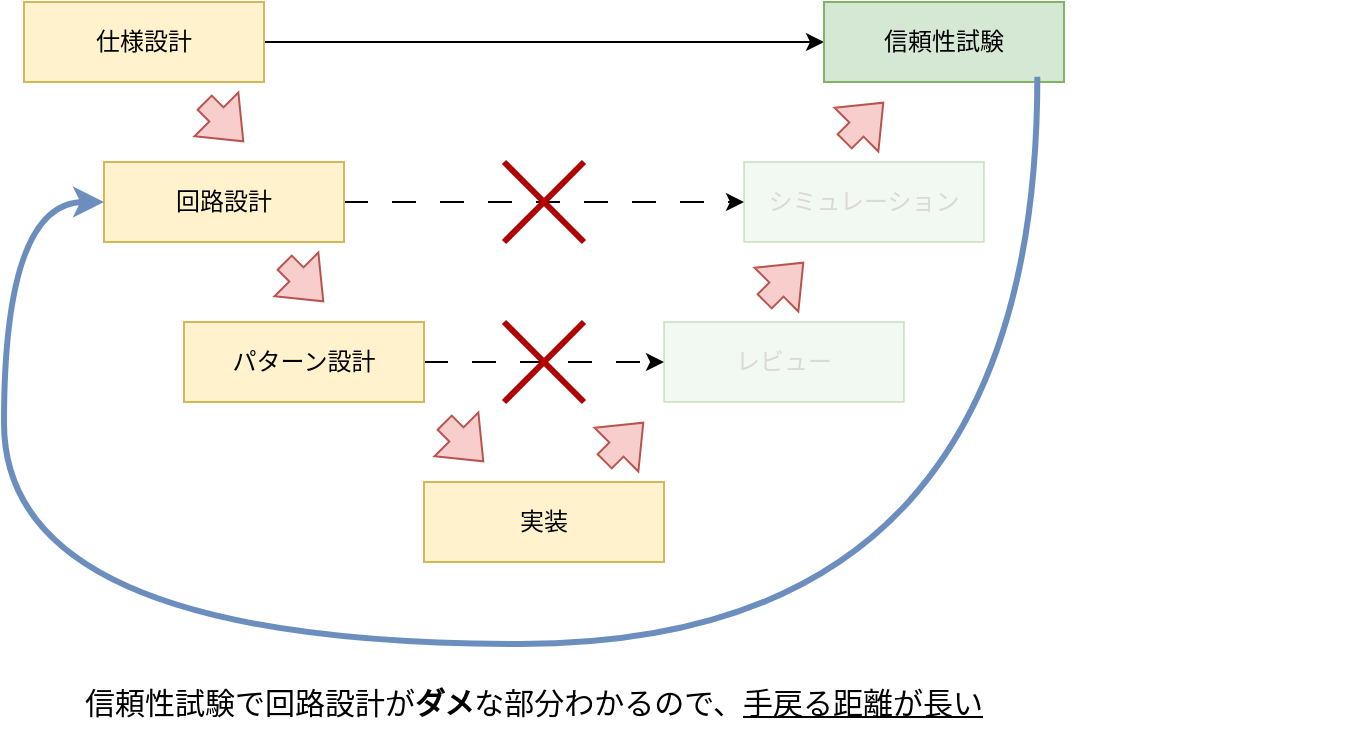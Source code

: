 <mxfile version="23.1.5" type="device">
  <diagram name="ページ1" id="dfUZ9K7EKsLPbD0S4jy0">
    <mxGraphModel dx="794" dy="511" grid="1" gridSize="10" guides="1" tooltips="1" connect="1" arrows="1" fold="1" page="1" pageScale="1" pageWidth="827" pageHeight="1169" math="0" shadow="0">
      <root>
        <mxCell id="0" />
        <mxCell id="1" parent="0" />
        <mxCell id="S4nwe2CBL20dDJa5iMAv-11" style="edgeStyle=orthogonalEdgeStyle;rounded=0;orthogonalLoop=1;jettySize=auto;html=1;" edge="1" parent="1" source="S4nwe2CBL20dDJa5iMAv-1" target="S4nwe2CBL20dDJa5iMAv-6">
          <mxGeometry relative="1" as="geometry" />
        </mxCell>
        <mxCell id="S4nwe2CBL20dDJa5iMAv-1" value="仕様設計" style="rounded=0;whiteSpace=wrap;html=1;fillColor=#fff2cc;strokeColor=#d6b656;" vertex="1" parent="1">
          <mxGeometry x="40" y="80" width="120" height="40" as="geometry" />
        </mxCell>
        <mxCell id="S4nwe2CBL20dDJa5iMAv-12" style="edgeStyle=orthogonalEdgeStyle;rounded=0;orthogonalLoop=1;jettySize=auto;html=1;entryX=0;entryY=0.5;entryDx=0;entryDy=0;dashed=1;dashPattern=12 12;" edge="1" parent="1" source="S4nwe2CBL20dDJa5iMAv-2" target="S4nwe2CBL20dDJa5iMAv-8">
          <mxGeometry relative="1" as="geometry" />
        </mxCell>
        <mxCell id="S4nwe2CBL20dDJa5iMAv-2" value="回路設計" style="rounded=0;whiteSpace=wrap;html=1;fillColor=#fff2cc;strokeColor=#d6b656;" vertex="1" parent="1">
          <mxGeometry x="80" y="160" width="120" height="40" as="geometry" />
        </mxCell>
        <mxCell id="S4nwe2CBL20dDJa5iMAv-13" style="edgeStyle=orthogonalEdgeStyle;rounded=0;orthogonalLoop=1;jettySize=auto;html=1;entryX=0;entryY=0.5;entryDx=0;entryDy=0;dashed=1;dashPattern=12 12;" edge="1" parent="1" source="S4nwe2CBL20dDJa5iMAv-4" target="S4nwe2CBL20dDJa5iMAv-7">
          <mxGeometry relative="1" as="geometry" />
        </mxCell>
        <mxCell id="S4nwe2CBL20dDJa5iMAv-4" value="パターン設計" style="rounded=0;whiteSpace=wrap;html=1;fillColor=#fff2cc;strokeColor=#d6b656;" vertex="1" parent="1">
          <mxGeometry x="120" y="240" width="120" height="40" as="geometry" />
        </mxCell>
        <mxCell id="S4nwe2CBL20dDJa5iMAv-6" value="信頼性試験" style="rounded=0;whiteSpace=wrap;html=1;fillColor=#d5e8d4;strokeColor=#82b366;" vertex="1" parent="1">
          <mxGeometry x="440" y="80" width="120" height="40" as="geometry" />
        </mxCell>
        <mxCell id="S4nwe2CBL20dDJa5iMAv-7" value="レビュー" style="rounded=0;whiteSpace=wrap;html=1;fillColor=#d5e8d4;strokeColor=#82b366;opacity=30;fontColor=#dad8d8;" vertex="1" parent="1">
          <mxGeometry x="360" y="240" width="120" height="40" as="geometry" />
        </mxCell>
        <mxCell id="S4nwe2CBL20dDJa5iMAv-8" value="シミュレーション" style="rounded=0;whiteSpace=wrap;html=1;fillColor=#d5e8d4;strokeColor=#82b366;opacity=30;fontColor=#dad8d8;" vertex="1" parent="1">
          <mxGeometry x="400" y="160" width="120" height="40" as="geometry" />
        </mxCell>
        <mxCell id="S4nwe2CBL20dDJa5iMAv-9" value="実装" style="rounded=0;whiteSpace=wrap;html=1;fillColor=#fff2cc;strokeColor=#d6b656;" vertex="1" parent="1">
          <mxGeometry x="240" y="320" width="120" height="40" as="geometry" />
        </mxCell>
        <mxCell id="S4nwe2CBL20dDJa5iMAv-14" value="" style="shape=flexArrow;endArrow=classic;html=1;rounded=0;fillColor=#f8cecc;strokeColor=#b85450;" edge="1" parent="1">
          <mxGeometry width="50" height="50" relative="1" as="geometry">
            <mxPoint x="130" y="130" as="sourcePoint" />
            <mxPoint x="150" y="150" as="targetPoint" />
          </mxGeometry>
        </mxCell>
        <mxCell id="S4nwe2CBL20dDJa5iMAv-15" value="" style="shape=flexArrow;endArrow=classic;html=1;rounded=0;fillColor=#f8cecc;strokeColor=#b85450;" edge="1" parent="1">
          <mxGeometry width="50" height="50" relative="1" as="geometry">
            <mxPoint x="170" y="210" as="sourcePoint" />
            <mxPoint x="190" y="230" as="targetPoint" />
          </mxGeometry>
        </mxCell>
        <mxCell id="S4nwe2CBL20dDJa5iMAv-16" value="" style="shape=flexArrow;endArrow=classic;html=1;rounded=0;fillColor=#f8cecc;strokeColor=#b85450;" edge="1" parent="1">
          <mxGeometry width="50" height="50" relative="1" as="geometry">
            <mxPoint x="250" y="290" as="sourcePoint" />
            <mxPoint x="270" y="310" as="targetPoint" />
          </mxGeometry>
        </mxCell>
        <mxCell id="S4nwe2CBL20dDJa5iMAv-17" value="" style="shape=flexArrow;endArrow=classic;html=1;rounded=0;fillColor=#f8cecc;strokeColor=#b85450;" edge="1" parent="1">
          <mxGeometry width="50" height="50" relative="1" as="geometry">
            <mxPoint x="330" y="310" as="sourcePoint" />
            <mxPoint x="350" y="290" as="targetPoint" />
          </mxGeometry>
        </mxCell>
        <mxCell id="S4nwe2CBL20dDJa5iMAv-18" value="" style="shape=flexArrow;endArrow=classic;html=1;rounded=0;fillColor=#f8cecc;strokeColor=#b85450;" edge="1" parent="1">
          <mxGeometry width="50" height="50" relative="1" as="geometry">
            <mxPoint x="410" y="230" as="sourcePoint" />
            <mxPoint x="430" y="210" as="targetPoint" />
          </mxGeometry>
        </mxCell>
        <mxCell id="S4nwe2CBL20dDJa5iMAv-19" value="" style="shape=flexArrow;endArrow=classic;html=1;rounded=0;fillColor=#f8cecc;strokeColor=#b85450;" edge="1" parent="1">
          <mxGeometry width="50" height="50" relative="1" as="geometry">
            <mxPoint x="450" y="150" as="sourcePoint" />
            <mxPoint x="470" y="130" as="targetPoint" />
          </mxGeometry>
        </mxCell>
        <mxCell id="S4nwe2CBL20dDJa5iMAv-20" value="" style="endArrow=none;html=1;rounded=0;strokeWidth=3;fillColor=#e51400;strokeColor=#B20000;" edge="1" parent="1">
          <mxGeometry width="50" height="50" relative="1" as="geometry">
            <mxPoint x="280" y="200" as="sourcePoint" />
            <mxPoint x="320" y="160" as="targetPoint" />
          </mxGeometry>
        </mxCell>
        <mxCell id="S4nwe2CBL20dDJa5iMAv-21" value="" style="endArrow=none;html=1;rounded=0;strokeWidth=3;fillColor=#e51400;strokeColor=#B20000;" edge="1" parent="1">
          <mxGeometry width="50" height="50" relative="1" as="geometry">
            <mxPoint x="280" y="160" as="sourcePoint" />
            <mxPoint x="320" y="200" as="targetPoint" />
          </mxGeometry>
        </mxCell>
        <mxCell id="S4nwe2CBL20dDJa5iMAv-22" value="" style="endArrow=none;html=1;rounded=0;strokeWidth=3;fillColor=#e51400;strokeColor=#B20000;" edge="1" parent="1">
          <mxGeometry width="50" height="50" relative="1" as="geometry">
            <mxPoint x="280" y="280" as="sourcePoint" />
            <mxPoint x="320" y="240" as="targetPoint" />
          </mxGeometry>
        </mxCell>
        <mxCell id="S4nwe2CBL20dDJa5iMAv-23" value="" style="endArrow=none;html=1;rounded=0;strokeWidth=3;fillColor=#e51400;strokeColor=#B20000;" edge="1" parent="1">
          <mxGeometry width="50" height="50" relative="1" as="geometry">
            <mxPoint x="280" y="240" as="sourcePoint" />
            <mxPoint x="320" y="280" as="targetPoint" />
          </mxGeometry>
        </mxCell>
        <mxCell id="S4nwe2CBL20dDJa5iMAv-25" style="edgeStyle=orthogonalEdgeStyle;rounded=0;orthogonalLoop=1;jettySize=auto;html=1;entryX=0;entryY=0.5;entryDx=0;entryDy=0;exitX=0.889;exitY=0.933;exitDx=0;exitDy=0;curved=1;exitPerimeter=0;strokeWidth=3;fillColor=#dae8fc;strokeColor=#6c8ebf;" edge="1" parent="1" source="S4nwe2CBL20dDJa5iMAv-6" target="S4nwe2CBL20dDJa5iMAv-2">
          <mxGeometry relative="1" as="geometry">
            <mxPoint x="510" y="121.34" as="sourcePoint" />
            <mxPoint x="50.0" y="118.66" as="targetPoint" />
            <Array as="points">
              <mxPoint x="547" y="401" />
              <mxPoint x="30" y="401" />
              <mxPoint x="30" y="180" />
            </Array>
          </mxGeometry>
        </mxCell>
        <mxCell id="S4nwe2CBL20dDJa5iMAv-26" value="信頼性試験で回路設計が&lt;b&gt;ダメ&lt;/b&gt;な部分わかるので、&lt;u&gt;手戻る距離が長い&lt;/u&gt;" style="text;html=1;align=center;verticalAlign=middle;whiteSpace=wrap;rounded=0;fontSize=15;" vertex="1" parent="1">
          <mxGeometry x="60" y="410" width="470" height="40" as="geometry" />
        </mxCell>
        <mxCell id="S4nwe2CBL20dDJa5iMAv-29" value="" style="shape=image;verticalLabelPosition=bottom;labelBackgroundColor=default;verticalAlign=top;aspect=fixed;imageAspect=0;image=https://1.bp.blogspot.com/-YY2WtEreMz4/VcMmRI_isyI/AAAAAAAAwf0/zj2u-qxVL5w/s400/pose_namida_koraeru_man.png;" vertex="1" parent="1">
          <mxGeometry x="540" y="230" width="169" height="188.3" as="geometry" />
        </mxCell>
      </root>
    </mxGraphModel>
  </diagram>
</mxfile>
